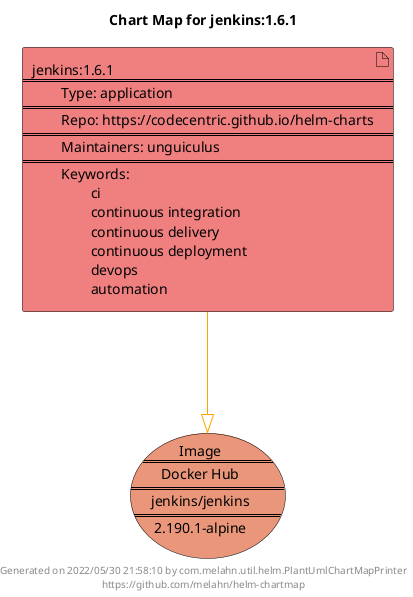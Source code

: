 @startuml
skinparam linetype ortho
skinparam backgroundColor white
skinparam usecaseBorderColor black
skinparam usecaseArrowColor LightSlateGray
skinparam artifactBorderColor black
skinparam artifactArrowColor LightSlateGray

title Chart Map for jenkins:1.6.1

'There is one referenced Helm Chart
artifact "jenkins:1.6.1\n====\n\tType: application\n====\n\tRepo: https://codecentric.github.io/helm-charts\n====\n\tMaintainers: unguiculus\n====\n\tKeywords: \n\t\tci\n\t\tcontinuous integration\n\t\tcontinuous delivery\n\t\tcontinuous deployment\n\t\tdevops\n\t\tautomation" as jenkins_1_6_1 #LightCoral

'There is one referenced Docker Image
usecase "Image\n====\nDocker Hub\n====\njenkins/jenkins\n====\n2.190.1-alpine" as jenkins_jenkins_2_190_1_alpine #DarkSalmon

'Chart Dependencies
jenkins_1_6_1--[#orange]-|>jenkins_jenkins_2_190_1_alpine

center footer Generated on 2022/05/30 21:58:10 by com.melahn.util.helm.PlantUmlChartMapPrinter\nhttps://github.com/melahn/helm-chartmap
@enduml
